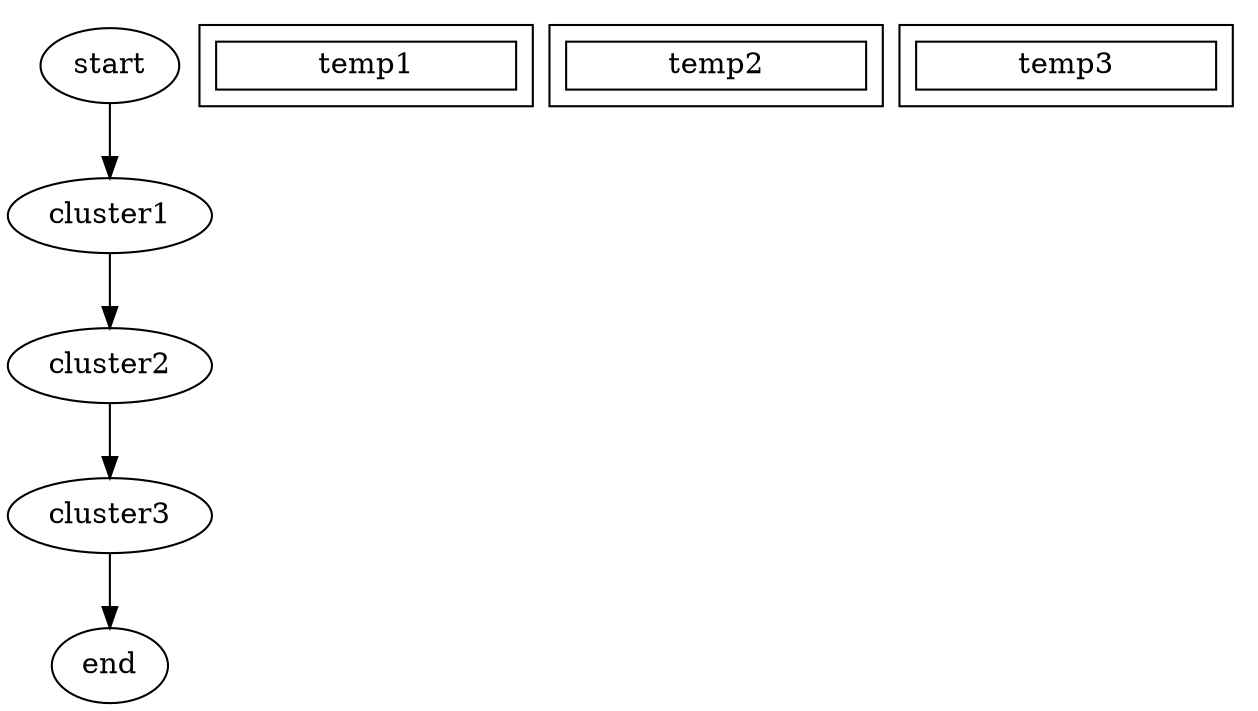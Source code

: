 digraph G {
 start; 
 end; 
subgraph cluster1{
subgraph transitions{
node [shape=rect,height=0.2,width=2];
temp1;
}
}
subgraph cluster2{
subgraph transitions{
node [shape=rect,height=0.2,width=2];
temp2;
}
}
subgraph cluster3{
subgraph transitions{
node [shape=rect,height=0.2,width=2];
temp3;
}
}
start->cluster1;

cluster1->cluster2;

cluster2->cluster3;

cluster3->end;
}
